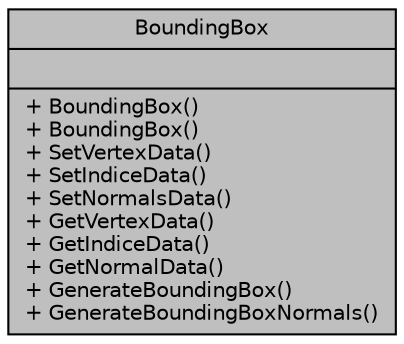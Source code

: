 digraph "BoundingBox"
{
 // LATEX_PDF_SIZE
  edge [fontname="Helvetica",fontsize="10",labelfontname="Helvetica",labelfontsize="10"];
  node [fontname="Helvetica",fontsize="10",shape=record];
  Node1 [label="{BoundingBox\n||+ BoundingBox()\l+ BoundingBox()\l+ SetVertexData()\l+ SetIndiceData()\l+ SetNormalsData()\l+ GetVertexData()\l+ GetIndiceData()\l+ GetNormalData()\l+ GenerateBoundingBox()\l+ GenerateBoundingBoxNormals()\l}",height=0.2,width=0.4,color="black", fillcolor="grey75", style="filled", fontcolor="black",tooltip="Class to control and generate boudningbox information for a given object."];
}
